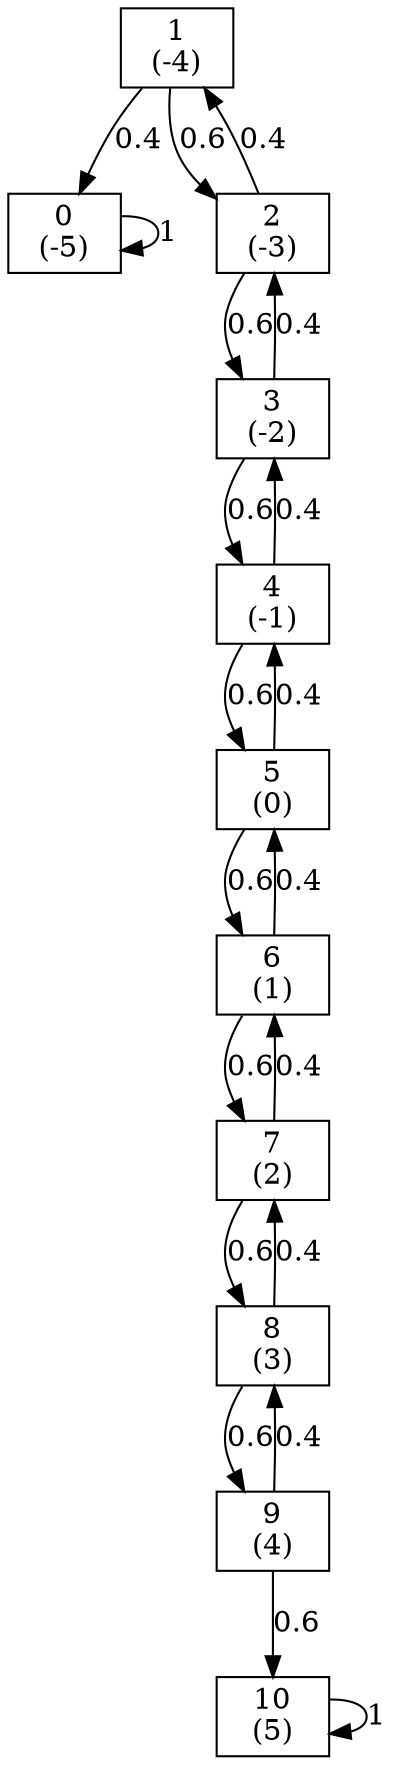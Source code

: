 digraph P {
node [shape=box];
0 -> 0 [ label="1" ];
1 -> 0 [ label="0.4" ];
1 -> 2 [ label="0.6" ];
2 -> 1 [ label="0.4" ];
2 -> 3 [ label="0.6" ];
3 -> 2 [ label="0.4" ];
3 -> 4 [ label="0.6" ];
4 -> 3 [ label="0.4" ];
4 -> 5 [ label="0.6" ];
5 -> 4 [ label="0.4" ];
5 -> 6 [ label="0.6" ];
6 -> 5 [ label="0.4" ];
6 -> 7 [ label="0.6" ];
7 -> 6 [ label="0.4" ];
7 -> 8 [ label="0.6" ];
8 -> 7 [ label="0.4" ];
8 -> 9 [ label="0.6" ];
9 -> 8 [ label="0.4" ];
9 -> 10 [ label="0.6" ];
10 -> 10 [ label="1" ];
0 [label="0\n(-5)"];
1 [label="1\n(-4)"];
2 [label="2\n(-3)"];
3 [label="3\n(-2)"];
4 [label="4\n(-1)"];
5 [label="5\n(0)"];
6 [label="6\n(1)"];
7 [label="7\n(2)"];
8 [label="8\n(3)"];
9 [label="9\n(4)"];
10 [label="10\n(5)"];
}
